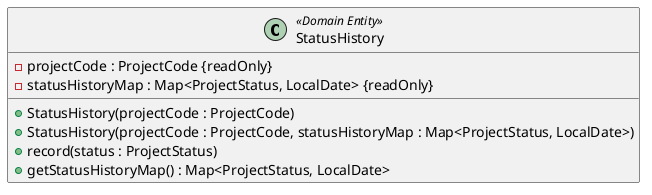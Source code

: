 @startuml

class StatusHistory <<Domain Entity>> {
    - projectCode : ProjectCode {readOnly}
    - statusHistoryMap : Map<ProjectStatus, LocalDate> {readOnly}

    + StatusHistory(projectCode : ProjectCode)
    + StatusHistory(projectCode : ProjectCode, statusHistoryMap : Map<ProjectStatus, LocalDate>)
    + record(status : ProjectStatus)
    + getStatusHistoryMap() : Map<ProjectStatus, LocalDate>
}

@enduml